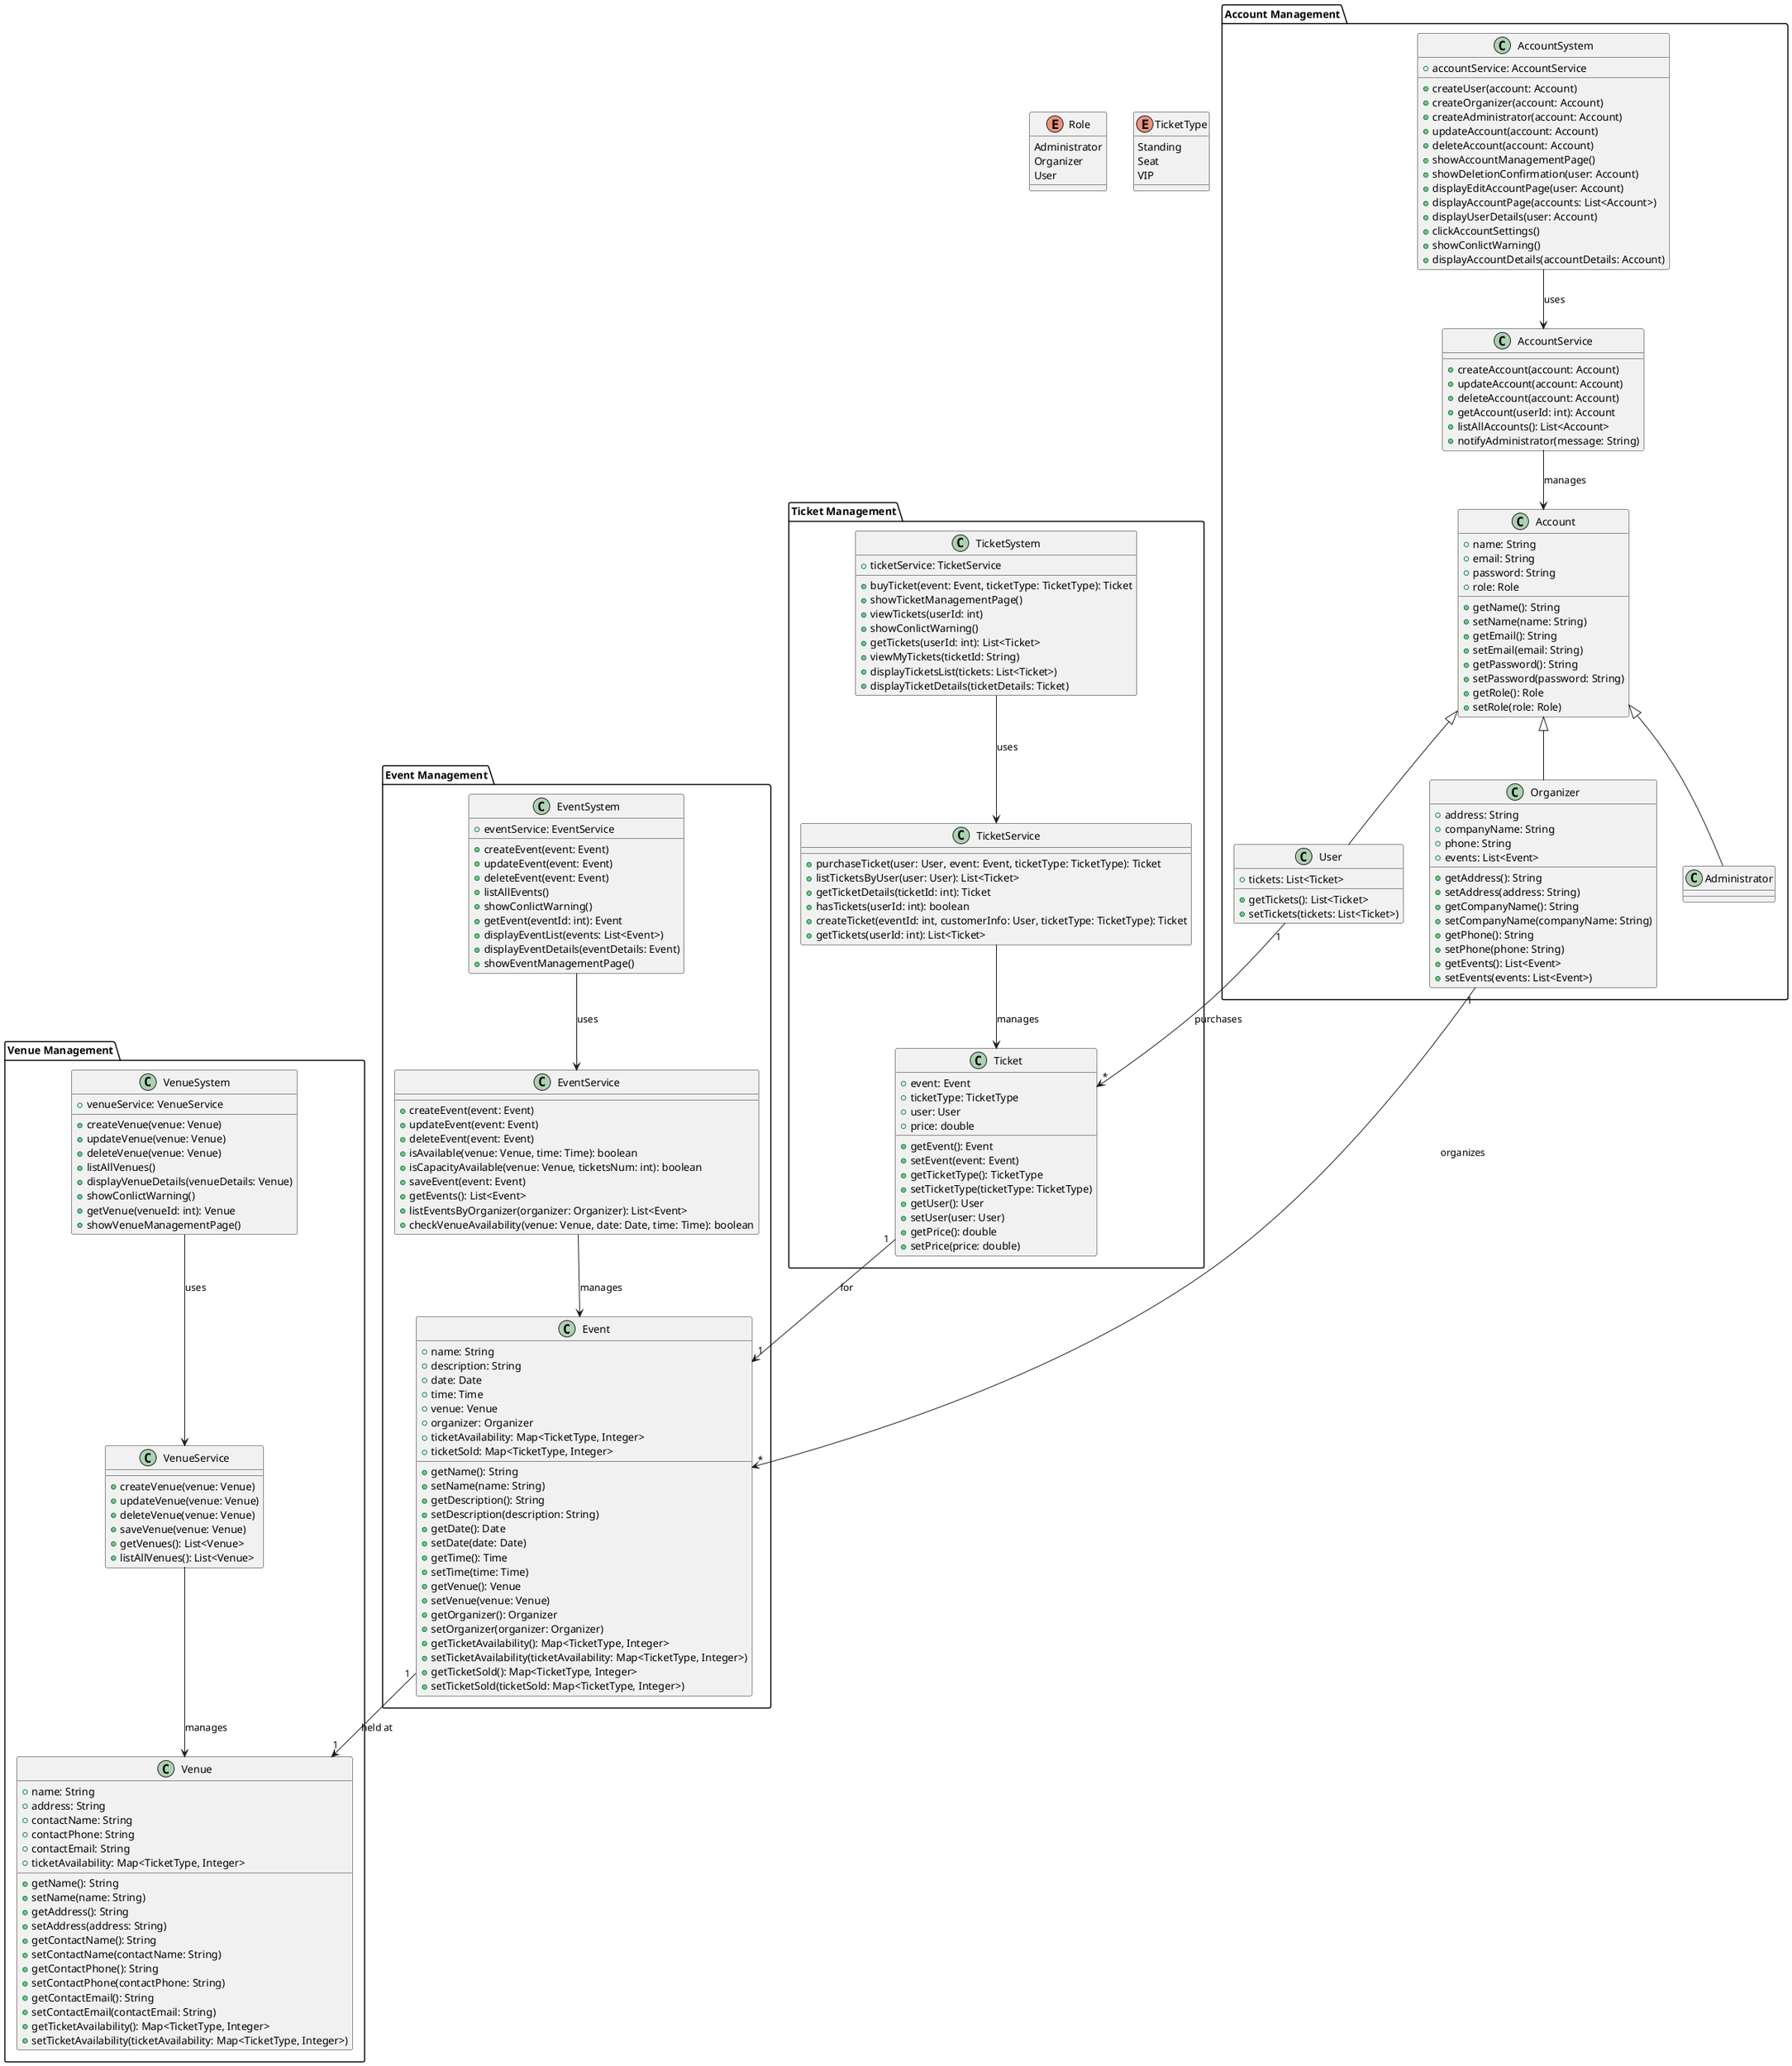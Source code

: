 @startuml
enum Role {
  Administrator
  Organizer
  User
}

enum TicketType {
  Standing
  Seat
  VIP
}

package "Account Management" {
  class Account {
    +name: String
    +email: String
    +password: String
    +role: Role
    +getName(): String
    +setName(name: String)
    +getEmail(): String
    +setEmail(email: String)
    +getPassword(): String
    +setPassword(password: String)
    +getRole(): Role
    +setRole(role: Role)
  }

  class User {
    +tickets: List<Ticket>
    +getTickets(): List<Ticket>
    +setTickets(tickets: List<Ticket>)
  }

  class Organizer {
    +address: String
    +companyName: String
    +phone: String
    +events: List<Event>
    +getAddress(): String
    +setAddress(address: String)
    +getCompanyName(): String
    +setCompanyName(companyName: String)
    +getPhone(): String
    +setPhone(phone: String)
    +getEvents(): List<Event>
    +setEvents(events: List<Event>)
  }

  class Administrator {
  }

  class AccountSystem {
    +accountService: AccountService
    +createUser(account: Account)
    +createOrganizer(account: Account)
    +createAdministrator(account: Account)
    +updateAccount(account: Account)
    +deleteAccount(account: Account)
    +showAccountManagementPage()
    +showDeletionConfirmation(user: Account)
    +displayEditAccountPage(user: Account)
    +displayAccountPage(accounts: List<Account>)
    +displayUserDetails(user: Account)
    +clickAccountSettings()
    +showConlictWarning()
    +displayAccountDetails(accountDetails: Account)
  }

  class AccountService {
    +createAccount(account: Account)
    +updateAccount(account: Account)
    +deleteAccount(account: Account)
    +getAccount(userId: int): Account
    +listAllAccounts(): List<Account>
    +notifyAdministrator(message: String)
  }

  Account <|-- User
  Account <|-- Organizer
  Account <|-- Administrator
  AccountSystem --> AccountService : uses
  AccountService --> Account : manages
}

package "Venue Management" {
  class Venue {
    +name: String
    +address: String
    +contactName: String
    +contactPhone: String
    +contactEmail: String
    +ticketAvailability: Map<TicketType, Integer>
    +getName(): String
    +setName(name: String)
    +getAddress(): String
    +setAddress(address: String)
    +getContactName(): String
    +setContactName(contactName: String)
    +getContactPhone(): String
    +setContactPhone(contactPhone: String)
    +getContactEmail(): String
    +setContactEmail(contactEmail: String)
    +getTicketAvailability(): Map<TicketType, Integer>
    +setTicketAvailability(ticketAvailability: Map<TicketType, Integer>)
  }

  class VenueSystem {
    +venueService: VenueService
    +createVenue(venue: Venue)
    +updateVenue(venue: Venue)
    +deleteVenue(venue: Venue)
    +listAllVenues()
    +displayVenueDetails(venueDetails: Venue)
    +showConlictWarning()
    +getVenue(venueId: int): Venue
    +showVenueManagementPage()
  }

  class VenueService {
    +createVenue(venue: Venue)
    +updateVenue(venue: Venue)
    +deleteVenue(venue: Venue)
    +saveVenue(venue: Venue)
    +getVenues(): List<Venue>
    +listAllVenues(): List<Venue>
  }

  VenueSystem --> VenueService : uses
  VenueService --> Venue : manages
}

package "Event Management" {
  class Event {
    +name: String
    +description: String
    +date: Date
    +time: Time
    +venue: Venue
    +organizer: Organizer
    +ticketAvailability: Map<TicketType, Integer>
    +ticketSold: Map<TicketType, Integer>
    +getName(): String
    +setName(name: String)
    +getDescription(): String
    +setDescription(description: String)
    +getDate(): Date
    +setDate(date: Date)
    +getTime(): Time
    +setTime(time: Time)
    +getVenue(): Venue
    +setVenue(venue: Venue)
    +getOrganizer(): Organizer
    +setOrganizer(organizer: Organizer)
    +getTicketAvailability(): Map<TicketType, Integer>
    +setTicketAvailability(ticketAvailability: Map<TicketType, Integer>)
    +getTicketSold(): Map<TicketType, Integer>
    +setTicketSold(ticketSold: Map<TicketType, Integer>)
  }

  class EventSystem {
    +eventService: EventService
    +createEvent(event: Event)
    +updateEvent(event: Event)
    +deleteEvent(event: Event)
    +listAllEvents()
    +showConlictWarning()
    +getEvent(eventId: int): Event
    +displayEventList(events: List<Event>)
    +displayEventDetails(eventDetails: Event)
    +showEventManagementPage()
  }

  class EventService {
    +createEvent(event: Event)
    +updateEvent(event: Event)
    +deleteEvent(event: Event)
    +isAvailable(venue: Venue, time: Time): boolean
    +isCapacityAvailable(venue: Venue, ticketsNum: int): boolean
    +saveEvent(event: Event)
    +getEvents(): List<Event>
    +listEventsByOrganizer(organizer: Organizer): List<Event>
    +checkVenueAvailability(venue: Venue, date: Date, time: Time): boolean
  }

  EventSystem --> EventService : uses
  EventService --> Event : manages
  Event "1" --> "1" Venue : held at
  Organizer "1" --> "*" Event : organizes
}

package "Ticket Management" {
  class Ticket {
    +event: Event
    +ticketType: TicketType
    +user: User
    +price: double
    +getEvent(): Event
    +setEvent(event: Event)
    +getTicketType(): TicketType
    +setTicketType(ticketType: TicketType)
    +getUser(): User
    +setUser(user: User)
    +getPrice(): double
    +setPrice(price: double)
  }

  class TicketSystem {
    +ticketService: TicketService
    +buyTicket(event: Event, ticketType: TicketType): Ticket
    +showTicketManagementPage()
    +viewTickets(userId: int)
    +showConlictWarning()
    +getTickets(userId: int): List<Ticket>
    +viewMyTickets(ticketId: String)
    +displayTicketsList(tickets: List<Ticket>)
    +displayTicketDetails(ticketDetails: Ticket)
  }

  class TicketService {
    +purchaseTicket(user: User, event: Event, ticketType: TicketType): Ticket
    +listTicketsByUser(user: User): List<Ticket>
    +getTicketDetails(ticketId: int): Ticket
    +hasTickets(userId: int): boolean
    +createTicket(eventId: int, customerInfo: User, ticketType: TicketType): Ticket
    +getTickets(userId: int): List<Ticket>
  }

  TicketSystem --> TicketService : uses
  TicketService --> Ticket : manages
  User "1" --> "*" Ticket : purchases
  Ticket "1" --> "1" Event : for
}

@enduml